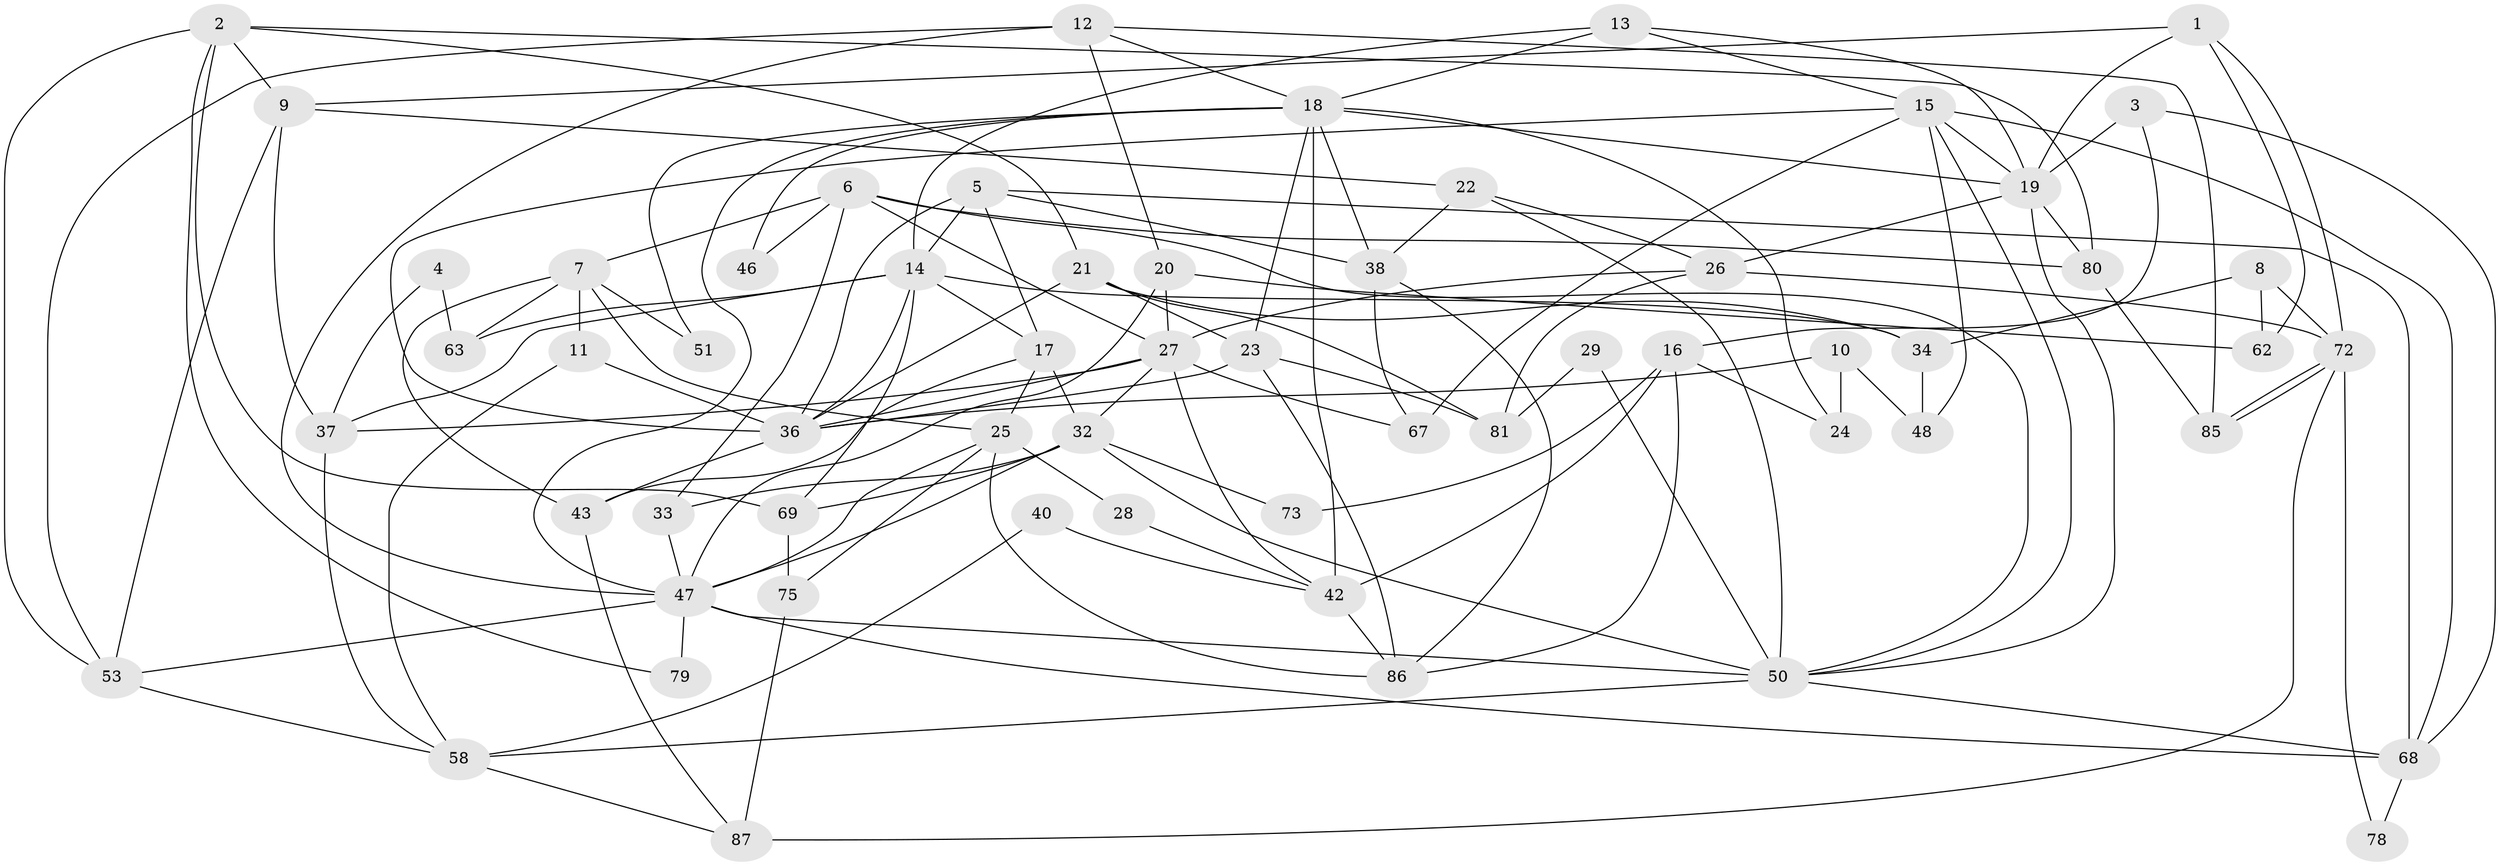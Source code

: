 // original degree distribution, {4: 0.28735632183908044, 5: 0.14942528735632185, 3: 0.28735632183908044, 2: 0.13793103448275862, 7: 0.034482758620689655, 8: 0.011494252873563218, 9: 0.011494252873563218, 10: 0.011494252873563218, 6: 0.06896551724137931}
// Generated by graph-tools (version 1.1) at 2025/11/02/27/25 16:11:21]
// undirected, 60 vertices, 140 edges
graph export_dot {
graph [start="1"]
  node [color=gray90,style=filled];
  1 [super="+41"];
  2 [super="+44"];
  3;
  4;
  5;
  6 [super="+65"];
  7 [super="+54"];
  8;
  9 [super="+56"];
  10;
  11;
  12 [super="+57"];
  13;
  14 [super="+30"];
  15 [super="+31"];
  16;
  17 [super="+35"];
  18 [super="+55"];
  19 [super="+82"];
  20 [super="+39"];
  21 [super="+59"];
  22;
  23 [super="+71"];
  24;
  25 [super="+74"];
  26 [super="+45"];
  27 [super="+49"];
  28;
  29;
  32 [super="+83"];
  33;
  34;
  36 [super="+61"];
  37 [super="+84"];
  38 [super="+70"];
  40;
  42 [super="+60"];
  43;
  46;
  47 [super="+66"];
  48 [super="+64"];
  50 [super="+52"];
  51;
  53 [super="+76"];
  58;
  62;
  63;
  67;
  68 [super="+77"];
  69;
  72;
  73;
  75;
  78;
  79;
  80;
  81;
  85;
  86;
  87;
  1 -- 72;
  1 -- 19;
  1 -- 62;
  1 -- 9;
  2 -- 80;
  2 -- 53;
  2 -- 69;
  2 -- 21;
  2 -- 79;
  2 -- 9;
  3 -- 68;
  3 -- 19;
  3 -- 16;
  4 -- 63;
  4 -- 37;
  5 -- 36;
  5 -- 38;
  5 -- 68;
  5 -- 14;
  5 -- 17;
  6 -- 46;
  6 -- 50;
  6 -- 7;
  6 -- 27;
  6 -- 80;
  6 -- 33;
  7 -- 11;
  7 -- 51 [weight=2];
  7 -- 43;
  7 -- 63;
  7 -- 25;
  8 -- 72;
  8 -- 34;
  8 -- 62;
  9 -- 37;
  9 -- 22;
  9 -- 53;
  10 -- 24;
  10 -- 36;
  10 -- 48;
  11 -- 58;
  11 -- 36;
  12 -- 85;
  12 -- 20;
  12 -- 18;
  12 -- 47;
  12 -- 53;
  13 -- 15;
  13 -- 14;
  13 -- 19;
  13 -- 18;
  14 -- 37;
  14 -- 17;
  14 -- 34;
  14 -- 69;
  14 -- 63;
  14 -- 36;
  15 -- 50;
  15 -- 48;
  15 -- 67;
  15 -- 68 [weight=2];
  15 -- 19;
  15 -- 36;
  16 -- 86;
  16 -- 24;
  16 -- 42;
  16 -- 73;
  17 -- 43;
  17 -- 25 [weight=2];
  17 -- 32;
  18 -- 42 [weight=2];
  18 -- 46;
  18 -- 51;
  18 -- 23;
  18 -- 19 [weight=2];
  18 -- 24;
  18 -- 47;
  18 -- 38;
  19 -- 26;
  19 -- 80;
  19 -- 50;
  20 -- 62;
  20 -- 27;
  20 -- 47;
  21 -- 34;
  21 -- 81;
  21 -- 36;
  21 -- 23;
  22 -- 26;
  22 -- 50;
  22 -- 38;
  23 -- 81;
  23 -- 86;
  23 -- 36;
  25 -- 86;
  25 -- 75;
  25 -- 28;
  25 -- 47;
  26 -- 72;
  26 -- 81;
  26 -- 27;
  27 -- 67;
  27 -- 32;
  27 -- 42;
  27 -- 36;
  27 -- 37;
  28 -- 42;
  29 -- 81;
  29 -- 50;
  32 -- 33;
  32 -- 50;
  32 -- 69;
  32 -- 73;
  32 -- 47;
  33 -- 47;
  34 -- 48;
  36 -- 43;
  37 -- 58;
  38 -- 86;
  38 -- 67;
  40 -- 58;
  40 -- 42;
  42 -- 86;
  43 -- 87;
  47 -- 68;
  47 -- 79;
  47 -- 50;
  47 -- 53;
  50 -- 68;
  50 -- 58;
  53 -- 58;
  58 -- 87;
  68 -- 78;
  69 -- 75;
  72 -- 87;
  72 -- 85;
  72 -- 85;
  72 -- 78;
  75 -- 87;
  80 -- 85;
}
